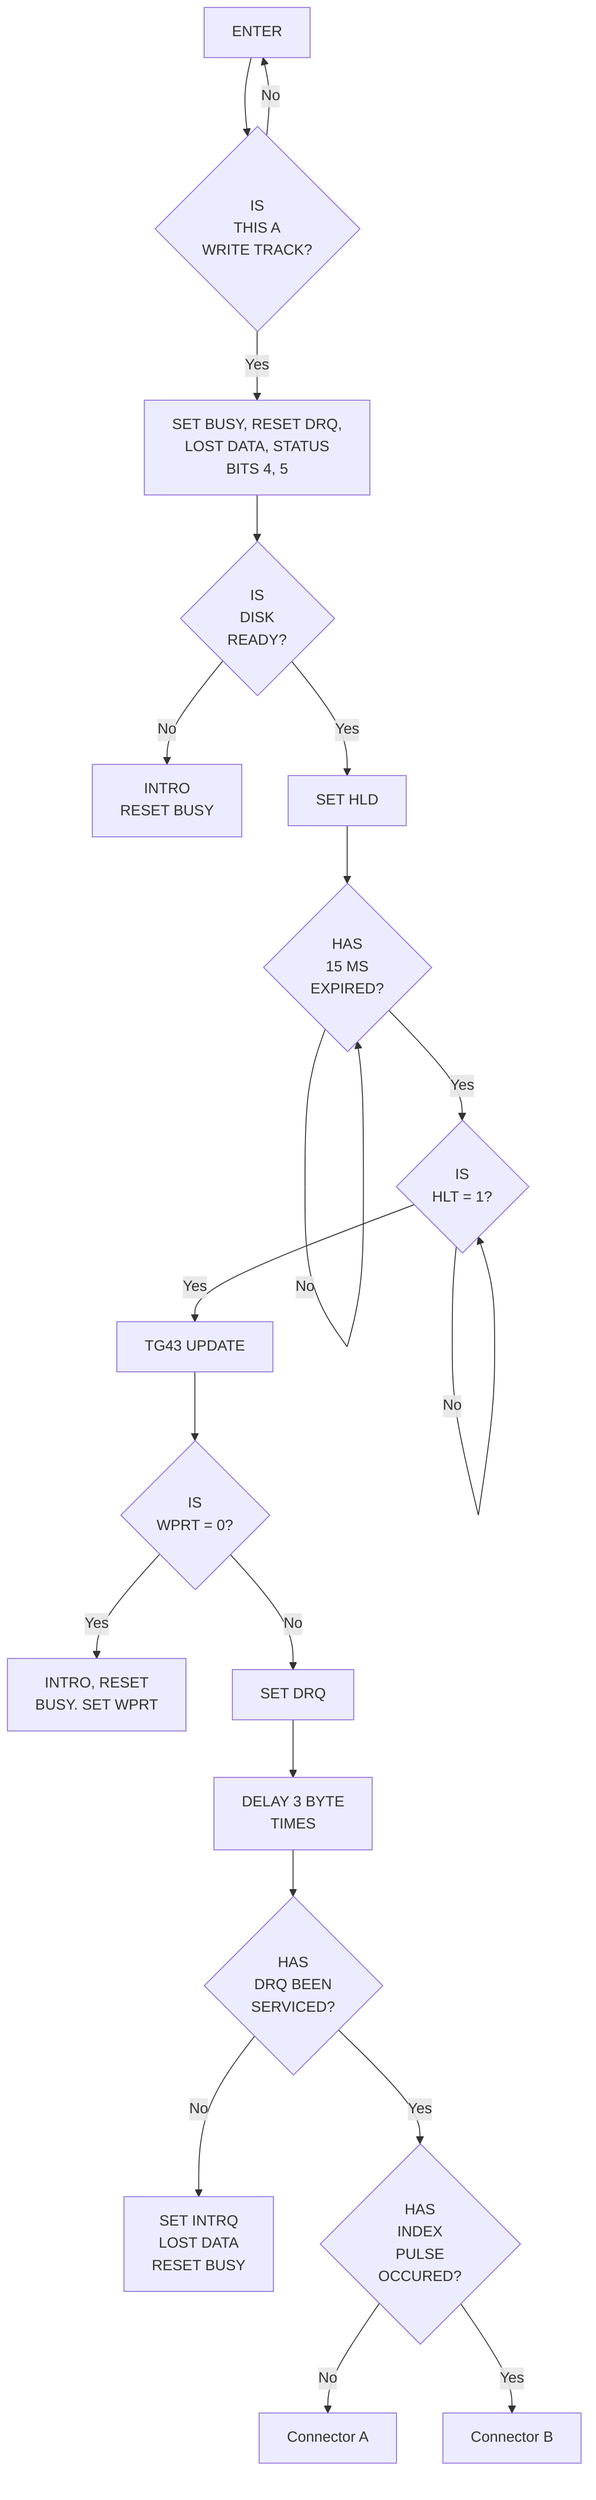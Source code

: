 flowchart TD
    ENTER[ENTER] --> CHECK_CMD_TYPE{IS<br/>THIS A<br/>WRITE TRACK?};
    CHECK_CMD_TYPE -- No --> ENTER;
    CHECK_CMD_TYPE -- Yes --> SET_BUSY_STATUS[SET BUSY, RESET DRQ,<br/>LOST DATA, STATUS<br/>BITS 4, 5];
    SET_BUSY_STATUS --> CHECK_DISK_READY{IS<br/>DISK<br/>READY?};
    CHECK_DISK_READY -- No --> INT_RESET_BUSY_INIT[INTRO<br/>RESET BUSY];
    CHECK_DISK_READY -- Yes --> SET_HLD[SET HLD];
    SET_HLD --> CHECK_15MS{HAS<br/>15 MS<br/>EXPIRED?};
    CHECK_15MS -- No --> CHECK_15MS;
    CHECK_15MS -- Yes --> CHECK_HLT{IS<br/>HLT = 1?};
    CHECK_HLT -- No --> CHECK_HLT;
    CHECK_HLT -- Yes --> TG43_UPDATE[TG43 UPDATE];
    TG43_UPDATE --> CHECK_WPRT{IS<br/>WPRT = 0?};
    CHECK_WPRT -- Yes --> INT_RESET_WPRT[INTRO, RESET<br/>BUSY. SET WPRT];
    CHECK_WPRT -- No --> SET_DRQ[SET DRQ];
    SET_DRQ --> DELAY_3BYTES[DELAY 3 BYTE<br/>TIMES];
    DELAY_3BYTES --> CHECK_DRQ_SVC{HAS<br/>DRQ BEEN<br/>SERVICED?};
    CHECK_DRQ_SVC -- No --> INT_LOST_DATA[SET INTRQ<br/>LOST DATA<br/>RESET BUSY];
    CHECK_DRQ_SVC -- Yes --> CHECK_INDEX_PULSE{HAS<br/>INDEX<br/>PULSE<br/>OCCURED?};
    CHECK_INDEX_PULSE -- No --> A[Connector A];
    CHECK_INDEX_PULSE -- Yes --> B[Connector B];